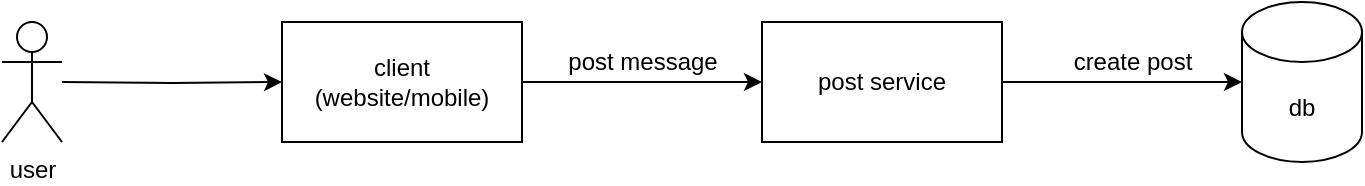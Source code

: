 <mxfile version="14.7.6" type="device" pages="7"><diagram id="WJMAoFw2lRkwWmHk60XR" name="Page-1"><mxGraphModel dx="2125" dy="719" grid="1" gridSize="10" guides="1" tooltips="1" connect="1" arrows="1" fold="1" page="1" pageScale="1" pageWidth="827" pageHeight="1169" math="0" shadow="0"><root><mxCell id="0"/><mxCell id="1" parent="0"/><mxCell id="h3aKzU4U_lU-Ff5ybdJC-3" style="edgeStyle=orthogonalEdgeStyle;rounded=0;orthogonalLoop=1;jettySize=auto;html=1;" parent="1" source="h3aKzU4U_lU-Ff5ybdJC-1" target="h3aKzU4U_lU-Ff5ybdJC-2" edge="1"><mxGeometry relative="1" as="geometry"/></mxCell><mxCell id="h3aKzU4U_lU-Ff5ybdJC-1" value="post service" style="rounded=0;whiteSpace=wrap;html=1;" parent="1" vertex="1"><mxGeometry x="330" y="360" width="120" height="60" as="geometry"/></mxCell><mxCell id="h3aKzU4U_lU-Ff5ybdJC-2" value="db" style="shape=cylinder3;whiteSpace=wrap;html=1;boundedLbl=1;backgroundOutline=1;size=15;" parent="1" vertex="1"><mxGeometry x="570" y="350" width="60" height="80" as="geometry"/></mxCell><mxCell id="h3aKzU4U_lU-Ff5ybdJC-5" style="edgeStyle=orthogonalEdgeStyle;rounded=0;orthogonalLoop=1;jettySize=auto;html=1;" parent="1" source="h3aKzU4U_lU-Ff5ybdJC-4" target="h3aKzU4U_lU-Ff5ybdJC-1" edge="1"><mxGeometry relative="1" as="geometry"/></mxCell><mxCell id="h3aKzU4U_lU-Ff5ybdJC-4" value="client&lt;br&gt;(website/mobile)" style="rounded=0;whiteSpace=wrap;html=1;" parent="1" vertex="1"><mxGeometry x="90" y="360" width="120" height="60" as="geometry"/></mxCell><mxCell id="h3aKzU4U_lU-Ff5ybdJC-6" value="post message" style="text;html=1;align=center;verticalAlign=middle;resizable=0;points=[];autosize=1;strokeColor=none;" parent="1" vertex="1"><mxGeometry x="225" y="370" width="90" height="20" as="geometry"/></mxCell><mxCell id="h3aKzU4U_lU-Ff5ybdJC-7" value="create post" style="text;html=1;align=center;verticalAlign=middle;resizable=0;points=[];autosize=1;strokeColor=none;" parent="1" vertex="1"><mxGeometry x="480" y="370" width="70" height="20" as="geometry"/></mxCell><mxCell id="h3aKzU4U_lU-Ff5ybdJC-9" style="edgeStyle=orthogonalEdgeStyle;rounded=0;orthogonalLoop=1;jettySize=auto;html=1;" parent="1" target="h3aKzU4U_lU-Ff5ybdJC-4" edge="1"><mxGeometry relative="1" as="geometry"><mxPoint x="-20" y="390" as="sourcePoint"/></mxGeometry></mxCell><mxCell id="XU-59NDe-HxwkFklPxpo-1" value="user&lt;br&gt;" style="shape=umlActor;verticalLabelPosition=bottom;verticalAlign=top;html=1;outlineConnect=0;fillColor=none;" vertex="1" parent="1"><mxGeometry x="-50" y="360" width="30" height="60" as="geometry"/></mxCell></root></mxGraphModel></diagram><diagram id="ix706gXub7CvWMJalBm0" name="Page-2"><mxGraphModel dx="2125" dy="719" grid="1" gridSize="10" guides="1" tooltips="1" connect="1" arrows="1" fold="1" page="1" pageScale="1" pageWidth="827" pageHeight="1169" math="0" shadow="0"><root><mxCell id="Pe4X_x9RPaE0DxmcJwbA-0"/><mxCell id="Pe4X_x9RPaE0DxmcJwbA-1" parent="Pe4X_x9RPaE0DxmcJwbA-0"/><mxCell id="Pe4X_x9RPaE0DxmcJwbA-22" style="edgeStyle=orthogonalEdgeStyle;rounded=0;orthogonalLoop=1;jettySize=auto;html=1;entryX=0;entryY=0.5;entryDx=0;entryDy=0;" parent="Pe4X_x9RPaE0DxmcJwbA-1" source="Pe4X_x9RPaE0DxmcJwbA-3" target="Pe4X_x9RPaE0DxmcJwbA-20" edge="1"><mxGeometry relative="1" as="geometry"/></mxCell><mxCell id="Pe4X_x9RPaE0DxmcJwbA-3" value="post service" style="rounded=0;whiteSpace=wrap;html=1;" parent="Pe4X_x9RPaE0DxmcJwbA-1" vertex="1"><mxGeometry x="330" y="360" width="120" height="60" as="geometry"/></mxCell><mxCell id="Pe4X_x9RPaE0DxmcJwbA-5" style="edgeStyle=orthogonalEdgeStyle;rounded=0;orthogonalLoop=1;jettySize=auto;html=1;" parent="Pe4X_x9RPaE0DxmcJwbA-1" source="Pe4X_x9RPaE0DxmcJwbA-6" target="Pe4X_x9RPaE0DxmcJwbA-3" edge="1"><mxGeometry relative="1" as="geometry"/></mxCell><mxCell id="Pe4X_x9RPaE0DxmcJwbA-6" value="client&lt;br&gt;(website/mobile)" style="rounded=0;whiteSpace=wrap;html=1;" parent="Pe4X_x9RPaE0DxmcJwbA-1" vertex="1"><mxGeometry x="90" y="360" width="120" height="60" as="geometry"/></mxCell><mxCell id="Pe4X_x9RPaE0DxmcJwbA-7" value="post message" style="text;html=1;align=center;verticalAlign=middle;resizable=0;points=[];autosize=1;strokeColor=none;" parent="Pe4X_x9RPaE0DxmcJwbA-1" vertex="1"><mxGeometry x="225" y="370" width="90" height="20" as="geometry"/></mxCell><mxCell id="Pe4X_x9RPaE0DxmcJwbA-9" style="edgeStyle=orthogonalEdgeStyle;rounded=0;orthogonalLoop=1;jettySize=auto;html=1;" parent="Pe4X_x9RPaE0DxmcJwbA-1" target="Pe4X_x9RPaE0DxmcJwbA-6" edge="1"><mxGeometry relative="1" as="geometry"><mxPoint x="-20" y="390" as="sourcePoint"/></mxGeometry></mxCell><mxCell id="Pe4X_x9RPaE0DxmcJwbA-21" value="" style="group" parent="Pe4X_x9RPaE0DxmcJwbA-1" vertex="1" connectable="0"><mxGeometry x="550" y="180" width="180" height="420" as="geometry"/></mxCell><mxCell id="Pe4X_x9RPaE0DxmcJwbA-20" value="" style="rounded=0;whiteSpace=wrap;html=1;fillColor=none;" parent="Pe4X_x9RPaE0DxmcJwbA-21" vertex="1"><mxGeometry width="180" height="420" as="geometry"/></mxCell><mxCell id="Pe4X_x9RPaE0DxmcJwbA-12" value="db&lt;br&gt;posts" style="shape=cylinder3;whiteSpace=wrap;html=1;boundedLbl=1;backgroundOutline=1;size=15;" parent="Pe4X_x9RPaE0DxmcJwbA-21" vertex="1"><mxGeometry x="40" y="20" width="100" height="80" as="geometry"/></mxCell><mxCell id="Pe4X_x9RPaE0DxmcJwbA-15" value="stores posts id 1 to 50M" style="text;html=1;align=center;verticalAlign=middle;resizable=0;points=[];autosize=1;strokeColor=none;" parent="Pe4X_x9RPaE0DxmcJwbA-21" vertex="1"><mxGeometry x="20" y="110" width="140" height="20" as="geometry"/></mxCell><mxCell id="Pe4X_x9RPaE0DxmcJwbA-16" value="db&lt;br&gt;posts" style="shape=cylinder3;whiteSpace=wrap;html=1;boundedLbl=1;backgroundOutline=1;size=15;" parent="Pe4X_x9RPaE0DxmcJwbA-21" vertex="1"><mxGeometry x="40" y="150" width="100" height="80" as="geometry"/></mxCell><mxCell id="Pe4X_x9RPaE0DxmcJwbA-17" value="stores posts id 50M to 100M" style="text;html=1;align=center;verticalAlign=middle;resizable=0;points=[];autosize=1;strokeColor=none;" parent="Pe4X_x9RPaE0DxmcJwbA-21" vertex="1"><mxGeometry x="5" y="240" width="170" height="20" as="geometry"/></mxCell><mxCell id="Pe4X_x9RPaE0DxmcJwbA-18" value="db&lt;br&gt;posts" style="shape=cylinder3;whiteSpace=wrap;html=1;boundedLbl=1;backgroundOutline=1;size=15;" parent="Pe4X_x9RPaE0DxmcJwbA-21" vertex="1"><mxGeometry x="40" y="280" width="100" height="80" as="geometry"/></mxCell><mxCell id="Pe4X_x9RPaE0DxmcJwbA-19" value="stores posts id 100M to 150M" style="text;html=1;align=center;verticalAlign=middle;resizable=0;points=[];autosize=1;strokeColor=none;" parent="Pe4X_x9RPaE0DxmcJwbA-21" vertex="1"><mxGeometry x="5" y="370" width="170" height="20" as="geometry"/></mxCell><mxCell id="Pe4X_x9RPaE0DxmcJwbA-23" value="create post" style="text;html=1;align=center;verticalAlign=middle;resizable=0;points=[];autosize=1;strokeColor=none;" parent="Pe4X_x9RPaE0DxmcJwbA-1" vertex="1"><mxGeometry x="460" y="368" width="70" height="20" as="geometry"/></mxCell><mxCell id="-vIiUIlDEaeSDGyuoFqP-0" value="user&lt;br&gt;" style="shape=umlActor;verticalLabelPosition=bottom;verticalAlign=top;html=1;outlineConnect=0;fillColor=none;" vertex="1" parent="Pe4X_x9RPaE0DxmcJwbA-1"><mxGeometry x="-50" y="360" width="30" height="60" as="geometry"/></mxCell></root></mxGraphModel></diagram><diagram id="0ClATLSmMgt50rXdVQBS" name="Page-3"><mxGraphModel dx="2125" dy="719" grid="1" gridSize="10" guides="1" tooltips="1" connect="1" arrows="1" fold="1" page="1" pageScale="1" pageWidth="827" pageHeight="1169" math="0" shadow="0"><root><mxCell id="V2PX3-0xwRqpqYLHHKXq-0"/><mxCell id="V2PX3-0xwRqpqYLHHKXq-1" parent="V2PX3-0xwRqpqYLHHKXq-0"/><mxCell id="V2PX3-0xwRqpqYLHHKXq-2" style="edgeStyle=orthogonalEdgeStyle;rounded=0;orthogonalLoop=1;jettySize=auto;html=1;entryX=0;entryY=0.5;entryDx=0;entryDy=0;" parent="V2PX3-0xwRqpqYLHHKXq-1" source="V2PX3-0xwRqpqYLHHKXq-3" edge="1"><mxGeometry relative="1" as="geometry"><mxPoint x="550" y="390" as="targetPoint"/></mxGeometry></mxCell><mxCell id="V2PX3-0xwRqpqYLHHKXq-3" value="post service" style="rounded=0;whiteSpace=wrap;html=1;" parent="V2PX3-0xwRqpqYLHHKXq-1" vertex="1"><mxGeometry x="330" y="360" width="120" height="60" as="geometry"/></mxCell><mxCell id="V2PX3-0xwRqpqYLHHKXq-4" style="edgeStyle=orthogonalEdgeStyle;rounded=0;orthogonalLoop=1;jettySize=auto;html=1;" parent="V2PX3-0xwRqpqYLHHKXq-1" source="V2PX3-0xwRqpqYLHHKXq-5" target="V2PX3-0xwRqpqYLHHKXq-3" edge="1"><mxGeometry relative="1" as="geometry"/></mxCell><mxCell id="V2PX3-0xwRqpqYLHHKXq-5" value="client&lt;br&gt;(website/mobile)" style="rounded=0;whiteSpace=wrap;html=1;" parent="V2PX3-0xwRqpqYLHHKXq-1" vertex="1"><mxGeometry x="90" y="360" width="120" height="60" as="geometry"/></mxCell><mxCell id="V2PX3-0xwRqpqYLHHKXq-6" value="post message" style="text;html=1;align=center;verticalAlign=middle;resizable=0;points=[];autosize=1;strokeColor=none;" parent="V2PX3-0xwRqpqYLHHKXq-1" vertex="1"><mxGeometry x="225" y="370" width="90" height="20" as="geometry"/></mxCell><mxCell id="V2PX3-0xwRqpqYLHHKXq-7" style="edgeStyle=orthogonalEdgeStyle;rounded=0;orthogonalLoop=1;jettySize=auto;html=1;" parent="V2PX3-0xwRqpqYLHHKXq-1" target="V2PX3-0xwRqpqYLHHKXq-5" edge="1"><mxGeometry relative="1" as="geometry"><mxPoint x="-20" y="390" as="sourcePoint"/></mxGeometry></mxCell><mxCell id="V2PX3-0xwRqpqYLHHKXq-18" value="create post" style="text;html=1;align=center;verticalAlign=middle;resizable=0;points=[];autosize=1;strokeColor=none;" parent="V2PX3-0xwRqpqYLHHKXq-1" vertex="1"><mxGeometry x="460" y="368" width="70" height="20" as="geometry"/></mxCell><mxCell id="V2PX3-0xwRqpqYLHHKXq-27" value="" style="group;dashed=1;" parent="V2PX3-0xwRqpqYLHHKXq-1" vertex="1" connectable="0"><mxGeometry x="550" y="190" width="370" height="390" as="geometry"/></mxCell><mxCell id="V2PX3-0xwRqpqYLHHKXq-19" value="" style="ellipse;whiteSpace=wrap;html=1;aspect=fixed;fillColor=none;dashed=1;" parent="V2PX3-0xwRqpqYLHHKXq-27" vertex="1"><mxGeometry x="30" y="45" width="310" height="310" as="geometry"/></mxCell><mxCell id="V2PX3-0xwRqpqYLHHKXq-20" value="db1" style="shape=cylinder3;whiteSpace=wrap;html=1;boundedLbl=1;backgroundOutline=1;size=15;fillColor=none;" parent="V2PX3-0xwRqpqYLHHKXq-27" vertex="1"><mxGeometry x="155" width="60" height="80" as="geometry"/></mxCell><mxCell id="V2PX3-0xwRqpqYLHHKXq-21" value="db2" style="shape=cylinder3;whiteSpace=wrap;html=1;boundedLbl=1;backgroundOutline=1;size=15;fillColor=none;" parent="V2PX3-0xwRqpqYLHHKXq-27" vertex="1"><mxGeometry x="310" y="160" width="60" height="80" as="geometry"/></mxCell><mxCell id="V2PX3-0xwRqpqYLHHKXq-22" value="db3" style="shape=cylinder3;whiteSpace=wrap;html=1;boundedLbl=1;backgroundOutline=1;size=15;fillColor=none;" parent="V2PX3-0xwRqpqYLHHKXq-27" vertex="1"><mxGeometry x="155" y="310" width="60" height="80" as="geometry"/></mxCell><mxCell id="V2PX3-0xwRqpqYLHHKXq-23" value="db4" style="shape=cylinder3;whiteSpace=wrap;html=1;boundedLbl=1;backgroundOutline=1;size=15;fillColor=none;" parent="V2PX3-0xwRqpqYLHHKXq-27" vertex="1"><mxGeometry y="160" width="60" height="80" as="geometry"/></mxCell><mxCell id="V2PX3-0xwRqpqYLHHKXq-30" value="1-1000" style="text;html=1;align=center;verticalAlign=middle;resizable=0;points=[];autosize=1;strokeColor=none;" parent="V2PX3-0xwRqpqYLHHKXq-27" vertex="1"><mxGeometry x="160" y="80" width="50" height="20" as="geometry"/></mxCell><mxCell id="2eg2NvQtz7w1pvH_CoIX-0" value="1001-2000" style="text;html=1;align=center;verticalAlign=middle;resizable=0;points=[];autosize=1;strokeColor=none;" parent="V2PX3-0xwRqpqYLHHKXq-27" vertex="1"><mxGeometry x="240" y="190" width="70" height="20" as="geometry"/></mxCell><mxCell id="2eg2NvQtz7w1pvH_CoIX-1" value="2001-3000" style="text;html=1;align=center;verticalAlign=middle;resizable=0;points=[];autosize=1;strokeColor=none;" parent="V2PX3-0xwRqpqYLHHKXq-27" vertex="1"><mxGeometry x="150" y="290" width="70" height="20" as="geometry"/></mxCell><mxCell id="aCGIfmL_tXBO1-4U7b7A-0" value="3001-4000" style="text;html=1;align=center;verticalAlign=middle;resizable=0;points=[];autosize=1;strokeColor=none;" parent="V2PX3-0xwRqpqYLHHKXq-27" vertex="1"><mxGeometry x="60" y="190" width="70" height="20" as="geometry"/></mxCell><mxCell id="zwFyfPIhXt853yDkv9Wv-0" value="user&lt;br&gt;" style="shape=umlActor;verticalLabelPosition=bottom;verticalAlign=top;html=1;outlineConnect=0;fillColor=none;" vertex="1" parent="V2PX3-0xwRqpqYLHHKXq-1"><mxGeometry x="-50" y="360" width="30" height="60" as="geometry"/></mxCell></root></mxGraphModel></diagram><diagram id="RLbXFFK55RGawreR7jm6" name="Page-7"><mxGraphModel dx="1298" dy="776" grid="1" gridSize="10" guides="1" tooltips="1" connect="1" arrows="1" fold="1" page="1" pageScale="1" pageWidth="827" pageHeight="1169" math="0" shadow="0"><root><mxCell id="RZUhdjGv46jfhtKFtzpb-0"/><mxCell id="RZUhdjGv46jfhtKFtzpb-1" parent="RZUhdjGv46jfhtKFtzpb-0"/><mxCell id="RZUhdjGv46jfhtKFtzpb-2" value="" style="group" vertex="1" connectable="0" parent="RZUhdjGv46jfhtKFtzpb-1"><mxGeometry x="550" y="190" width="440" height="390" as="geometry"/></mxCell><mxCell id="RZUhdjGv46jfhtKFtzpb-3" value="" style="ellipse;whiteSpace=wrap;html=1;aspect=fixed;fillColor=none;dashed=1;" vertex="1" parent="RZUhdjGv46jfhtKFtzpb-2"><mxGeometry x="30" y="45" width="310" height="310" as="geometry"/></mxCell><mxCell id="RZUhdjGv46jfhtKFtzpb-4" value="db1" style="shape=cylinder3;whiteSpace=wrap;html=1;boundedLbl=1;backgroundOutline=1;size=15;fillColor=none;" vertex="1" parent="RZUhdjGv46jfhtKFtzpb-2"><mxGeometry x="155" width="60" height="80" as="geometry"/></mxCell><mxCell id="RZUhdjGv46jfhtKFtzpb-5" value="db2" style="shape=cylinder3;whiteSpace=wrap;html=1;boundedLbl=1;backgroundOutline=1;size=15;fillColor=none;" vertex="1" parent="RZUhdjGv46jfhtKFtzpb-2"><mxGeometry x="310" y="160" width="60" height="80" as="geometry"/></mxCell><mxCell id="RZUhdjGv46jfhtKFtzpb-6" value="db3" style="shape=cylinder3;whiteSpace=wrap;html=1;boundedLbl=1;backgroundOutline=1;size=15;fillColor=none;" vertex="1" parent="RZUhdjGv46jfhtKFtzpb-2"><mxGeometry x="155" y="310" width="60" height="80" as="geometry"/></mxCell><mxCell id="RZUhdjGv46jfhtKFtzpb-7" value="db4" style="shape=cylinder3;whiteSpace=wrap;html=1;boundedLbl=1;backgroundOutline=1;size=15;fillColor=none;" vertex="1" parent="RZUhdjGv46jfhtKFtzpb-2"><mxGeometry y="160" width="60" height="80" as="geometry"/></mxCell><mxCell id="BpZ8FW2mZO7byIUaENQa-0" value="1-1000" style="text;html=1;align=center;verticalAlign=middle;resizable=0;points=[];autosize=1;strokeColor=none;" vertex="1" parent="RZUhdjGv46jfhtKFtzpb-2"><mxGeometry x="230" y="130" width="50" height="20" as="geometry"/></mxCell><mxCell id="BpZ8FW2mZO7byIUaENQa-1" value="1001-2000" style="text;html=1;align=center;verticalAlign=middle;resizable=0;points=[];autosize=1;strokeColor=none;" vertex="1" parent="RZUhdjGv46jfhtKFtzpb-2"><mxGeometry x="220" y="250" width="70" height="20" as="geometry"/></mxCell><mxCell id="BpZ8FW2mZO7byIUaENQa-3" value="3001-4000" style="text;html=1;align=center;verticalAlign=middle;resizable=0;points=[];autosize=1;strokeColor=none;" vertex="1" parent="RZUhdjGv46jfhtKFtzpb-2"><mxGeometry x="95" y="130" width="70" height="20" as="geometry"/></mxCell><mxCell id="wHallrhYagYXKLo7er6x-15" value="requests in this segment &lt;br&gt;are served by db4" style="text;html=1;align=center;verticalAlign=middle;resizable=0;points=[];autosize=1;strokeColor=none;" vertex="1" parent="RZUhdjGv46jfhtKFtzpb-2"><mxGeometry x="-100" y="50" width="150" height="30" as="geometry"/></mxCell><mxCell id="vCgYrXbO-D-K0EFOYcRN-0" value="" style="endArrow=none;html=1;dashed=1;" edge="1" parent="RZUhdjGv46jfhtKFtzpb-1"><mxGeometry width="50" height="50" relative="1" as="geometry"><mxPoint x="740" y="640" as="sourcePoint"/><mxPoint x="740" y="120" as="targetPoint"/></mxGeometry></mxCell><mxCell id="vCgYrXbO-D-K0EFOYcRN-1" value="" style="endArrow=none;html=1;dashed=1;" edge="1" parent="RZUhdjGv46jfhtKFtzpb-1"><mxGeometry width="50" height="50" relative="1" as="geometry"><mxPoint x="480" y="400" as="sourcePoint"/><mxPoint x="990" y="400" as="targetPoint"/></mxGeometry></mxCell><mxCell id="BpZ8FW2mZO7byIUaENQa-2" value="2001-3000" style="text;html=1;align=center;verticalAlign=middle;resizable=0;points=[];autosize=1;strokeColor=none;" vertex="1" parent="RZUhdjGv46jfhtKFtzpb-1"><mxGeometry x="640" y="440" width="70" height="20" as="geometry"/></mxCell><mxCell id="wHallrhYagYXKLo7er6x-2" value="" style="curved=1;endArrow=classic;html=1;exitX=0.5;exitY=0.5;exitDx=0;exitDy=0;exitPerimeter=0;" edge="1" parent="RZUhdjGv46jfhtKFtzpb-1" source="wHallrhYagYXKLo7er6x-4"><mxGeometry width="50" height="50" relative="1" as="geometry"><mxPoint x="940" y="230" as="sourcePoint"/><mxPoint x="740" y="190" as="targetPoint"/><Array as="points"><mxPoint x="870" y="210"/><mxPoint x="780" y="150"/></Array></mxGeometry></mxCell><mxCell id="wHallrhYagYXKLo7er6x-4" value="" style="shape=crossbar;whiteSpace=wrap;html=1;rounded=1;fillColor=none;rotation=45;" vertex="1" parent="RZUhdjGv46jfhtKFtzpb-1"><mxGeometry x="770" y="260" width="160" height="20" as="geometry"/></mxCell><mxCell id="wHallrhYagYXKLo7er6x-5" value="" style="shape=crossbar;whiteSpace=wrap;html=1;rounded=1;fillColor=none;rotation=-225;" vertex="1" parent="RZUhdjGv46jfhtKFtzpb-1"><mxGeometry x="770" y="500" width="160" height="20" as="geometry"/></mxCell><mxCell id="wHallrhYagYXKLo7er6x-6" value="" style="curved=1;endArrow=classic;html=1;entryX=1;entryY=0.5;entryDx=0;entryDy=0;entryPerimeter=0;exitX=0.5;exitY=0.5;exitDx=0;exitDy=0;exitPerimeter=0;" edge="1" parent="RZUhdjGv46jfhtKFtzpb-1" source="wHallrhYagYXKLo7er6x-5" target="RZUhdjGv46jfhtKFtzpb-5"><mxGeometry width="50" height="50" relative="1" as="geometry"><mxPoint x="840" y="635" as="sourcePoint"/><mxPoint x="890" y="585" as="targetPoint"/><Array as="points"><mxPoint x="910" y="530"/><mxPoint x="970" y="450"/></Array></mxGeometry></mxCell><mxCell id="wHallrhYagYXKLo7er6x-7" value="" style="shape=crossbar;whiteSpace=wrap;html=1;rounded=1;fillColor=none;rotation=-140;" vertex="1" parent="RZUhdjGv46jfhtKFtzpb-1"><mxGeometry x="540" y="500" width="160" height="20" as="geometry"/></mxCell><mxCell id="wHallrhYagYXKLo7er6x-9" value="" style="curved=1;endArrow=classic;html=1;exitX=0.5;exitY=0.5;exitDx=0;exitDy=0;exitPerimeter=0;entryX=0.5;entryY=1;entryDx=0;entryDy=0;entryPerimeter=0;" edge="1" parent="RZUhdjGv46jfhtKFtzpb-1" source="wHallrhYagYXKLo7er6x-7" target="RZUhdjGv46jfhtKFtzpb-6"><mxGeometry width="50" height="50" relative="1" as="geometry"><mxPoint x="414" y="650" as="sourcePoint"/><mxPoint x="550" y="740" as="targetPoint"/><Array as="points"><mxPoint x="600" y="540"/><mxPoint x="610" y="600"/><mxPoint x="670" y="610"/></Array></mxGeometry></mxCell><mxCell id="wHallrhYagYXKLo7er6x-10" value="" style="shape=crossbar;whiteSpace=wrap;html=1;rounded=1;fillColor=none;rotation=-225;" vertex="1" parent="RZUhdjGv46jfhtKFtzpb-1"><mxGeometry x="540" y="260" width="160" height="20" as="geometry"/></mxCell><mxCell id="wHallrhYagYXKLo7er6x-11" value="" style="curved=1;endArrow=classic;html=1;exitX=0.5;exitY=0.5;exitDx=0;exitDy=0;exitPerimeter=0;entryX=0;entryY=0.5;entryDx=0;entryDy=0;entryPerimeter=0;" edge="1" parent="RZUhdjGv46jfhtKFtzpb-1" source="wHallrhYagYXKLo7er6x-10" target="RZUhdjGv46jfhtKFtzpb-7"><mxGeometry width="50" height="50" relative="1" as="geometry"><mxPoint x="530" y="210" as="sourcePoint"/><mxPoint x="490" y="180" as="targetPoint"/><Array as="points"><mxPoint x="540" y="270"/><mxPoint x="510" y="310"/></Array></mxGeometry></mxCell><mxCell id="wHallrhYagYXKLo7er6x-12" value="requests in this segment &lt;br&gt;are served by db1" style="text;html=1;align=center;verticalAlign=middle;resizable=0;points=[];autosize=1;strokeColor=none;" vertex="1" parent="RZUhdjGv46jfhtKFtzpb-1"><mxGeometry x="827" y="160" width="150" height="30" as="geometry"/></mxCell><mxCell id="wHallrhYagYXKLo7er6x-13" value="requests in this segment &lt;br&gt;are served by db2" style="text;html=1;align=center;verticalAlign=middle;resizable=0;points=[];autosize=1;strokeColor=none;" vertex="1" parent="RZUhdjGv46jfhtKFtzpb-1"><mxGeometry x="950" y="470" width="150" height="30" as="geometry"/></mxCell><mxCell id="wHallrhYagYXKLo7er6x-14" value="requests in this segment &lt;br&gt;are served by db3" style="text;html=1;align=center;verticalAlign=middle;resizable=0;points=[];autosize=1;strokeColor=none;" vertex="1" parent="RZUhdjGv46jfhtKFtzpb-1"><mxGeometry x="470" y="590" width="150" height="30" as="geometry"/></mxCell></root></mxGraphModel></diagram><diagram id="ceFGm7HyT_kkLn-fcEky" name="Page-4"><mxGraphModel dx="1298" dy="776" grid="1" gridSize="10" guides="1" tooltips="1" connect="1" arrows="1" fold="1" page="1" pageScale="1" pageWidth="827" pageHeight="1169" math="0" shadow="0"><root><mxCell id="kV_XmTGXnM-ChCt5zdWO-0"/><mxCell id="kV_XmTGXnM-ChCt5zdWO-1" parent="kV_XmTGXnM-ChCt5zdWO-0"/><mxCell id="kV_XmTGXnM-ChCt5zdWO-2" value="" style="group" parent="kV_XmTGXnM-ChCt5zdWO-1" vertex="1" connectable="0"><mxGeometry x="540" y="200" width="370" height="390" as="geometry"/></mxCell><mxCell id="ZpGwRxpM6ETCB7miX_th-0" value="" style="ellipse;whiteSpace=wrap;html=1;fillColor=#f5f5f5;rotation=-60;dashed=1;strokeColor=#666666;fontColor=#333333;" parent="kV_XmTGXnM-ChCt5zdWO-2" vertex="1"><mxGeometry x="-96.33" y="68.74" width="284.16" height="149.89" as="geometry"/></mxCell><mxCell id="kV_XmTGXnM-ChCt5zdWO-3" value="" style="ellipse;whiteSpace=wrap;html=1;aspect=fixed;fillColor=none;dashed=1;" parent="kV_XmTGXnM-ChCt5zdWO-2" vertex="1"><mxGeometry x="30" y="45" width="310" height="310" as="geometry"/></mxCell><mxCell id="kV_XmTGXnM-ChCt5zdWO-4" value="db1" style="shape=cylinder3;whiteSpace=wrap;html=1;boundedLbl=1;backgroundOutline=1;size=15;fillColor=none;" parent="kV_XmTGXnM-ChCt5zdWO-2" vertex="1"><mxGeometry x="155" width="60" height="80" as="geometry"/></mxCell><mxCell id="kV_XmTGXnM-ChCt5zdWO-5" value="db2" style="shape=cylinder3;whiteSpace=wrap;html=1;boundedLbl=1;backgroundOutline=1;size=15;fillColor=none;" parent="kV_XmTGXnM-ChCt5zdWO-2" vertex="1"><mxGeometry x="310" y="160" width="60" height="80" as="geometry"/></mxCell><mxCell id="kV_XmTGXnM-ChCt5zdWO-6" value="db3" style="shape=cylinder3;whiteSpace=wrap;html=1;boundedLbl=1;backgroundOutline=1;size=15;fillColor=none;" parent="kV_XmTGXnM-ChCt5zdWO-2" vertex="1"><mxGeometry x="155" y="310" width="60" height="80" as="geometry"/></mxCell><mxCell id="kV_XmTGXnM-ChCt5zdWO-7" value="db4" style="shape=cylinder3;whiteSpace=wrap;html=1;boundedLbl=1;backgroundOutline=1;size=15;fillColor=none;" parent="kV_XmTGXnM-ChCt5zdWO-2" vertex="1"><mxGeometry y="160" width="60" height="80" as="geometry"/></mxCell><mxCell id="kV_XmTGXnM-ChCt5zdWO-8" value="1-1000" style="text;html=1;align=center;verticalAlign=middle;resizable=0;points=[];autosize=1;strokeColor=none;" parent="kV_XmTGXnM-ChCt5zdWO-2" vertex="1"><mxGeometry x="160" y="80" width="50" height="20" as="geometry"/></mxCell><mxCell id="kV_XmTGXnM-ChCt5zdWO-9" value="1001-2000" style="text;html=1;align=center;verticalAlign=middle;resizable=0;points=[];autosize=1;strokeColor=none;" parent="kV_XmTGXnM-ChCt5zdWO-2" vertex="1"><mxGeometry x="240" y="190" width="70" height="20" as="geometry"/></mxCell><mxCell id="kV_XmTGXnM-ChCt5zdWO-10" value="2001-3000" style="text;html=1;align=center;verticalAlign=middle;resizable=0;points=[];autosize=1;strokeColor=none;" parent="kV_XmTGXnM-ChCt5zdWO-2" vertex="1"><mxGeometry x="150" y="290" width="70" height="20" as="geometry"/></mxCell><mxCell id="kV_XmTGXnM-ChCt5zdWO-11" value="3001-3500" style="text;html=1;align=center;verticalAlign=middle;resizable=0;points=[];autosize=1;strokeColor=none;" parent="kV_XmTGXnM-ChCt5zdWO-2" vertex="1"><mxGeometry x="60" y="190" width="70" height="20" as="geometry"/></mxCell><mxCell id="kV_XmTGXnM-ChCt5zdWO-12" value="db5" style="shape=cylinder3;whiteSpace=wrap;html=1;boundedLbl=1;backgroundOutline=1;size=15;fillColor=#f8cecc;strokeColor=#b85450;" parent="kV_XmTGXnM-ChCt5zdWO-2" vertex="1"><mxGeometry x="40" y="45" width="60" height="80" as="geometry"/></mxCell><mxCell id="kV_XmTGXnM-ChCt5zdWO-13" value="3501-4000" style="text;html=1;align=center;verticalAlign=middle;resizable=0;points=[];autosize=1;strokeColor=none;" parent="kV_XmTGXnM-ChCt5zdWO-2" vertex="1"><mxGeometry x="80" y="125" width="70" height="20" as="geometry"/></mxCell><mxCell id="ZpGwRxpM6ETCB7miX_th-1" value="migrated partition range" style="text;html=1;align=center;verticalAlign=middle;resizable=0;points=[];autosize=1;strokeColor=none;rotation=-45;" parent="kV_XmTGXnM-ChCt5zdWO-2" vertex="1"><mxGeometry x="-50" y="20" width="140" height="20" as="geometry"/></mxCell><mxCell id="VwbmPjTbpTggysE7ueRi-0" value="" style="endArrow=none;html=1;dashed=1;" edge="1" parent="kV_XmTGXnM-ChCt5zdWO-1"><mxGeometry width="50" height="50" relative="1" as="geometry"><mxPoint x="730" y="640" as="sourcePoint"/><mxPoint x="730" y="120" as="targetPoint"/></mxGeometry></mxCell><mxCell id="VwbmPjTbpTggysE7ueRi-1" value="" style="endArrow=none;html=1;dashed=1;" edge="1" parent="kV_XmTGXnM-ChCt5zdWO-1"><mxGeometry width="50" height="50" relative="1" as="geometry"><mxPoint x="470" y="400" as="sourcePoint"/><mxPoint x="980" y="400" as="targetPoint"/></mxGeometry></mxCell></root></mxGraphModel></diagram><diagram id="Hh4awoOUKzArrHKAZYtm" name="Page-5"><mxGraphModel dx="1298" dy="719" grid="1" gridSize="10" guides="1" tooltips="1" connect="1" arrows="1" fold="1" page="1" pageScale="1" pageWidth="827" pageHeight="1169" math="0" shadow="0"><root><mxCell id="R4HToqTfzwmXhK2VsRda-0"/><mxCell id="R4HToqTfzwmXhK2VsRda-1" parent="R4HToqTfzwmXhK2VsRda-0"/><mxCell id="u8IPIN6Gg8oOpUKilxSV-12" style="edgeStyle=orthogonalEdgeStyle;rounded=0;orthogonalLoop=1;jettySize=auto;html=1;" parent="R4HToqTfzwmXhK2VsRda-1" source="R4HToqTfzwmXhK2VsRda-3" target="u8IPIN6Gg8oOpUKilxSV-5" edge="1"><mxGeometry relative="1" as="geometry"/></mxCell><mxCell id="R4HToqTfzwmXhK2VsRda-3" value="post service" style="rounded=0;whiteSpace=wrap;html=1;fillColor=none;" parent="R4HToqTfzwmXhK2VsRda-1" vertex="1"><mxGeometry x="260" y="370" width="120" height="60" as="geometry"/></mxCell><mxCell id="u8IPIN6Gg8oOpUKilxSV-0" value="" style="group" parent="R4HToqTfzwmXhK2VsRda-1" vertex="1" connectable="0"><mxGeometry x="540" y="200" width="370" height="390" as="geometry"/></mxCell><mxCell id="u8IPIN6Gg8oOpUKilxSV-1" value="" style="ellipse;whiteSpace=wrap;html=1;aspect=fixed;fillColor=none;dashed=1;" parent="u8IPIN6Gg8oOpUKilxSV-0" vertex="1"><mxGeometry x="30" y="45" width="310" height="310" as="geometry"/></mxCell><mxCell id="u8IPIN6Gg8oOpUKilxSV-2" value="db1" style="shape=cylinder3;whiteSpace=wrap;html=1;boundedLbl=1;backgroundOutline=1;size=15;fillColor=none;" parent="u8IPIN6Gg8oOpUKilxSV-0" vertex="1"><mxGeometry x="155" width="60" height="80" as="geometry"/></mxCell><mxCell id="u8IPIN6Gg8oOpUKilxSV-3" value="db2&lt;br&gt;post : 103" style="shape=cylinder3;whiteSpace=wrap;html=1;boundedLbl=1;backgroundOutline=1;size=15;fillColor=#d5e8d4;strokeColor=#82b366;" parent="u8IPIN6Gg8oOpUKilxSV-0" vertex="1"><mxGeometry x="310" y="160" width="60" height="80" as="geometry"/></mxCell><mxCell id="u8IPIN6Gg8oOpUKilxSV-4" value="db3" style="shape=cylinder3;whiteSpace=wrap;html=1;boundedLbl=1;backgroundOutline=1;size=15;fillColor=none;" parent="u8IPIN6Gg8oOpUKilxSV-0" vertex="1"><mxGeometry x="155" y="310" width="60" height="80" as="geometry"/></mxCell><mxCell id="u8IPIN6Gg8oOpUKilxSV-5" value="db4" style="shape=cylinder3;whiteSpace=wrap;html=1;boundedLbl=1;backgroundOutline=1;size=15;fillColor=none;" parent="u8IPIN6Gg8oOpUKilxSV-0" vertex="1"><mxGeometry y="160" width="60" height="80" as="geometry"/></mxCell><mxCell id="u8IPIN6Gg8oOpUKilxSV-6" value="1-1000" style="text;html=1;align=center;verticalAlign=middle;resizable=0;points=[];autosize=1;strokeColor=none;" parent="u8IPIN6Gg8oOpUKilxSV-0" vertex="1"><mxGeometry x="160" y="80" width="50" height="20" as="geometry"/></mxCell><mxCell id="u8IPIN6Gg8oOpUKilxSV-7" value="1001-2000" style="text;html=1;align=center;verticalAlign=middle;resizable=0;points=[];autosize=1;strokeColor=none;" parent="u8IPIN6Gg8oOpUKilxSV-0" vertex="1"><mxGeometry x="240" y="190" width="70" height="20" as="geometry"/></mxCell><mxCell id="u8IPIN6Gg8oOpUKilxSV-8" value="2001-3000" style="text;html=1;align=center;verticalAlign=middle;resizable=0;points=[];autosize=1;strokeColor=none;" parent="u8IPIN6Gg8oOpUKilxSV-0" vertex="1"><mxGeometry x="150" y="290" width="70" height="20" as="geometry"/></mxCell><mxCell id="u8IPIN6Gg8oOpUKilxSV-9" value="3001-3500" style="text;html=1;align=center;verticalAlign=middle;resizable=0;points=[];autosize=1;strokeColor=none;" parent="u8IPIN6Gg8oOpUKilxSV-0" vertex="1"><mxGeometry x="60" y="190" width="70" height="20" as="geometry"/></mxCell><mxCell id="u8IPIN6Gg8oOpUKilxSV-10" value="db5" style="shape=cylinder3;whiteSpace=wrap;html=1;boundedLbl=1;backgroundOutline=1;size=15;fillColor=none;" parent="u8IPIN6Gg8oOpUKilxSV-0" vertex="1"><mxGeometry x="40" y="45" width="60" height="80" as="geometry"/></mxCell><mxCell id="u8IPIN6Gg8oOpUKilxSV-11" value="3501-4000" style="text;html=1;align=center;verticalAlign=middle;resizable=0;points=[];autosize=1;strokeColor=none;" parent="u8IPIN6Gg8oOpUKilxSV-0" vertex="1"><mxGeometry x="80" y="125" width="70" height="20" as="geometry"/></mxCell><mxCell id="u8IPIN6Gg8oOpUKilxSV-14" value="" style="curved=1;endArrow=classic;html=1;entryX=0.145;entryY=0;entryDx=0;entryDy=4.35;entryPerimeter=0;exitX=0;exitY=0;exitDx=0;exitDy=15;exitPerimeter=0;" parent="u8IPIN6Gg8oOpUKilxSV-0" source="u8IPIN6Gg8oOpUKilxSV-5" target="u8IPIN6Gg8oOpUKilxSV-10" edge="1"><mxGeometry width="50" height="50" relative="1" as="geometry"><mxPoint x="-150" y="220" as="sourcePoint"/><mxPoint x="-100" y="170" as="targetPoint"/><Array as="points"><mxPoint x="-90" y="170"/><mxPoint x="-70" y="30"/></Array></mxGeometry></mxCell><mxCell id="u8IPIN6Gg8oOpUKilxSV-15" value="" style="curved=1;endArrow=classic;html=1;entryX=0.5;entryY=0;entryDx=0;entryDy=0;entryPerimeter=0;exitX=0.5;exitY=0;exitDx=0;exitDy=0;exitPerimeter=0;" parent="u8IPIN6Gg8oOpUKilxSV-0" source="u8IPIN6Gg8oOpUKilxSV-10" target="u8IPIN6Gg8oOpUKilxSV-2" edge="1"><mxGeometry width="50" height="50" relative="1" as="geometry"><mxPoint x="140" y="-15" as="sourcePoint"/><mxPoint x="188.7" y="-140.65" as="targetPoint"/><Array as="points"><mxPoint x="50" y="-20"/><mxPoint x="130" y="-60"/></Array></mxGeometry></mxCell><mxCell id="u8IPIN6Gg8oOpUKilxSV-17" value="" style="curved=1;endArrow=classic;html=1;exitX=0.855;exitY=0;exitDx=0;exitDy=4.35;exitPerimeter=0;entryX=0.5;entryY=0;entryDx=0;entryDy=0;entryPerimeter=0;" parent="u8IPIN6Gg8oOpUKilxSV-0" source="u8IPIN6Gg8oOpUKilxSV-2" target="u8IPIN6Gg8oOpUKilxSV-3" edge="1"><mxGeometry width="50" height="50" relative="1" as="geometry"><mxPoint x="400" as="sourcePoint"/><mxPoint x="450" y="-50" as="targetPoint"/><Array as="points"><mxPoint x="300" y="10"/><mxPoint x="350" y="70"/><mxPoint x="350" y="130"/></Array></mxGeometry></mxCell><mxCell id="u8IPIN6Gg8oOpUKilxSV-13" value="get post with id 103" style="text;html=1;align=center;verticalAlign=middle;resizable=0;points=[];autosize=1;strokeColor=none;" parent="R4HToqTfzwmXhK2VsRda-1" vertex="1"><mxGeometry x="400" y="380" width="120" height="20" as="geometry"/></mxCell></root></mxGraphModel></diagram><diagram id="2sgYaqt18B0_LZWeM5z0" name="Page-6"><mxGraphModel dx="1298" dy="719" grid="1" gridSize="10" guides="1" tooltips="1" connect="1" arrows="1" fold="1" page="1" pageScale="1" pageWidth="827" pageHeight="1169" math="0" shadow="0"><root><mxCell id="WMHtlD9DZtZisbKc_MCF-0"/><mxCell id="WMHtlD9DZtZisbKc_MCF-1" parent="WMHtlD9DZtZisbKc_MCF-0"/><mxCell id="WMHtlD9DZtZisbKc_MCF-2" value="" style="group" parent="WMHtlD9DZtZisbKc_MCF-1" vertex="1" connectable="0"><mxGeometry x="540" y="200" width="410" height="390" as="geometry"/></mxCell><mxCell id="5xgS0dIkL5tQXALxn60C-0" value="" style="ellipse;whiteSpace=wrap;html=1;fillColor=#f5f5f5;rotation=-45;dashed=1;strokeColor=#666666;fontColor=#333333;" parent="WMHtlD9DZtZisbKc_MCF-2" vertex="1"><mxGeometry x="-2.83" y="23.03" width="157.83" height="123.93" as="geometry"/></mxCell><mxCell id="5xgS0dIkL5tQXALxn60C-1" value="migrated partition &lt;br&gt;range" style="text;html=1;align=center;verticalAlign=middle;resizable=0;points=[];autosize=1;strokeColor=none;rotation=-35;" parent="WMHtlD9DZtZisbKc_MCF-2" vertex="1"><mxGeometry x="-15.0" y="-0.49" width="110" height="30" as="geometry"/></mxCell><mxCell id="WMHtlD9DZtZisbKc_MCF-3" value="" style="ellipse;whiteSpace=wrap;html=1;aspect=fixed;fillColor=none;dashed=1;" parent="WMHtlD9DZtZisbKc_MCF-2" vertex="1"><mxGeometry x="30" y="45" width="310" height="310" as="geometry"/></mxCell><mxCell id="WMHtlD9DZtZisbKc_MCF-14" value="db1" style="ellipse;whiteSpace=wrap;html=1;aspect=fixed;fillColor=#fff2cc;strokeColor=#d6b656;" parent="WMHtlD9DZtZisbKc_MCF-2" vertex="1"><mxGeometry x="237" y="45" width="50" height="50" as="geometry"/></mxCell><mxCell id="WMHtlD9DZtZisbKc_MCF-15" value="db2" style="ellipse;whiteSpace=wrap;html=1;aspect=fixed;fillColor=#fff2cc;strokeColor=#d6b656;" parent="WMHtlD9DZtZisbKc_MCF-2" vertex="1"><mxGeometry x="290" y="95" width="50" height="50" as="geometry"/></mxCell><mxCell id="WMHtlD9DZtZisbKc_MCF-16" value="db2" style="ellipse;whiteSpace=wrap;html=1;aspect=fixed;fillColor=#fff2cc;strokeColor=#d6b656;" parent="WMHtlD9DZtZisbKc_MCF-2" vertex="1"><mxGeometry x="295" y="250" width="50" height="50" as="geometry"/></mxCell><mxCell id="WMHtlD9DZtZisbKc_MCF-17" value="db5" style="ellipse;whiteSpace=wrap;html=1;aspect=fixed;fillColor=#fff2cc;strokeColor=#d6b656;" parent="WMHtlD9DZtZisbKc_MCF-2" vertex="1"><mxGeometry x="237" y="305" width="50" height="50" as="geometry"/></mxCell><mxCell id="WMHtlD9DZtZisbKc_MCF-18" value="db3" style="ellipse;whiteSpace=wrap;html=1;aspect=fixed;fillColor=#fff2cc;strokeColor=#d6b656;" parent="WMHtlD9DZtZisbKc_MCF-2" vertex="1"><mxGeometry x="91" y="305" width="50" height="50" as="geometry"/></mxCell><mxCell id="WMHtlD9DZtZisbKc_MCF-19" value="db4" style="ellipse;whiteSpace=wrap;html=1;aspect=fixed;fillColor=#fff2cc;strokeColor=#d6b656;" parent="WMHtlD9DZtZisbKc_MCF-2" vertex="1"><mxGeometry x="30" y="255" width="50" height="50" as="geometry"/></mxCell><mxCell id="WMHtlD9DZtZisbKc_MCF-20" value="db4" style="ellipse;whiteSpace=wrap;html=1;aspect=fixed;fillColor=#fff2cc;strokeColor=#d6b656;" parent="WMHtlD9DZtZisbKc_MCF-2" vertex="1"><mxGeometry x="90" y="40" width="50" height="50" as="geometry"/></mxCell><mxCell id="WMHtlD9DZtZisbKc_MCF-72" value="db1" style="ellipse;whiteSpace=wrap;html=1;aspect=fixed;fillColor=#fff2cc;strokeColor=#d6b656;" parent="WMHtlD9DZtZisbKc_MCF-2" vertex="1"><mxGeometry x="310" y="175" width="50" height="50" as="geometry"/></mxCell><mxCell id="WMHtlD9DZtZisbKc_MCF-73" value="db1" style="ellipse;whiteSpace=wrap;html=1;aspect=fixed;fillColor=#fff2cc;strokeColor=#d6b656;" parent="WMHtlD9DZtZisbKc_MCF-2" vertex="1"><mxGeometry y="170" width="50" height="50" as="geometry"/></mxCell><mxCell id="WMHtlD9DZtZisbKc_MCF-74" value="db3" style="ellipse;whiteSpace=wrap;html=1;aspect=fixed;fillColor=#fff2cc;strokeColor=#d6b656;" parent="WMHtlD9DZtZisbKc_MCF-2" vertex="1"><mxGeometry x="20" y="95" width="50" height="50" as="geometry"/></mxCell><mxCell id="WMHtlD9DZtZisbKc_MCF-75" value="db2" style="ellipse;whiteSpace=wrap;html=1;aspect=fixed;fillColor=#fff2cc;strokeColor=#d6b656;" parent="WMHtlD9DZtZisbKc_MCF-2" vertex="1"><mxGeometry x="160" y="20" width="50" height="50" as="geometry"/></mxCell><mxCell id="WMHtlD9DZtZisbKc_MCF-76" value="db3" style="ellipse;whiteSpace=wrap;html=1;aspect=fixed;fillColor=#fff2cc;strokeColor=#d6b656;" parent="WMHtlD9DZtZisbKc_MCF-2" vertex="1"><mxGeometry x="160" y="320" width="50" height="50" as="geometry"/></mxCell><mxCell id="5MB0zTXsaLTzbEcaumpH-0" value="" style="endArrow=none;html=1;dashed=1;" edge="1" parent="WMHtlD9DZtZisbKc_MCF-2"><mxGeometry width="50" height="50" relative="1" as="geometry"><mxPoint x="190" y="440" as="sourcePoint"/><mxPoint x="190" y="-80" as="targetPoint"/></mxGeometry></mxCell><mxCell id="5MB0zTXsaLTzbEcaumpH-1" value="" style="endArrow=none;html=1;dashed=1;" edge="1" parent="WMHtlD9DZtZisbKc_MCF-2"><mxGeometry width="50" height="50" relative="1" as="geometry"><mxPoint x="-70" y="200" as="sourcePoint"/><mxPoint x="440" y="200" as="targetPoint"/><Array as="points"><mxPoint x="160" y="200"/></Array></mxGeometry></mxCell><mxCell id="WMHtlD9DZtZisbKc_MCF-4" value="db1" style="shape=cylinder3;whiteSpace=wrap;html=1;boundedLbl=1;backgroundOutline=1;size=15;fillColor=none;" parent="WMHtlD9DZtZisbKc_MCF-1" vertex="1"><mxGeometry x="695" y="110" width="60" height="80" as="geometry"/></mxCell><mxCell id="WMHtlD9DZtZisbKc_MCF-8" value="1-1000" style="text;html=1;align=center;verticalAlign=middle;resizable=0;points=[];autosize=1;strokeColor=none;" parent="WMHtlD9DZtZisbKc_MCF-1" vertex="1"><mxGeometry x="700" y="90" width="50" height="20" as="geometry"/></mxCell><mxCell id="WMHtlD9DZtZisbKc_MCF-12" value="db5" style="shape=cylinder3;whiteSpace=wrap;html=1;boundedLbl=1;backgroundOutline=1;size=15;fillColor=#f8cecc;strokeColor=#b85450;" parent="WMHtlD9DZtZisbKc_MCF-1" vertex="1"><mxGeometry x="460" y="210" width="60" height="80" as="geometry"/></mxCell><mxCell id="WMHtlD9DZtZisbKc_MCF-13" value="3501-4000" style="text;html=1;align=center;verticalAlign=middle;resizable=0;points=[];autosize=1;strokeColor=none;" parent="WMHtlD9DZtZisbKc_MCF-1" vertex="1"><mxGeometry x="455" y="180" width="70" height="20" as="geometry"/></mxCell><mxCell id="WMHtlD9DZtZisbKc_MCF-7" value="db4" style="shape=cylinder3;whiteSpace=wrap;html=1;boundedLbl=1;backgroundOutline=1;size=15;fillColor=none;" parent="WMHtlD9DZtZisbKc_MCF-1" vertex="1"><mxGeometry x="414" y="355" width="60" height="80" as="geometry"/></mxCell><mxCell id="WMHtlD9DZtZisbKc_MCF-11" value="3001-3500" style="text;html=1;align=center;verticalAlign=middle;resizable=0;points=[];autosize=1;strokeColor=none;" parent="WMHtlD9DZtZisbKc_MCF-1" vertex="1"><mxGeometry x="409" y="440" width="70" height="20" as="geometry"/></mxCell><mxCell id="WMHtlD9DZtZisbKc_MCF-6" value="db3" style="shape=cylinder3;whiteSpace=wrap;html=1;boundedLbl=1;backgroundOutline=1;size=15;fillColor=none;" parent="WMHtlD9DZtZisbKc_MCF-1" vertex="1"><mxGeometry x="695" y="610" width="60" height="80" as="geometry"/></mxCell><mxCell id="WMHtlD9DZtZisbKc_MCF-10" value="2001-3000" style="text;html=1;align=center;verticalAlign=middle;resizable=0;points=[];autosize=1;strokeColor=none;" parent="WMHtlD9DZtZisbKc_MCF-1" vertex="1"><mxGeometry x="690" y="690" width="70" height="20" as="geometry"/></mxCell><mxCell id="WMHtlD9DZtZisbKc_MCF-5" value="db2" style="shape=cylinder3;whiteSpace=wrap;html=1;boundedLbl=1;backgroundOutline=1;size=15;fillColor=none;" parent="WMHtlD9DZtZisbKc_MCF-1" vertex="1"><mxGeometry x="950" y="355" width="60" height="80" as="geometry"/></mxCell><mxCell id="WMHtlD9DZtZisbKc_MCF-9" value="1001-2000" style="text;html=1;align=center;verticalAlign=middle;resizable=0;points=[];autosize=1;strokeColor=none;" parent="WMHtlD9DZtZisbKc_MCF-1" vertex="1"><mxGeometry x="950" y="440" width="70" height="20" as="geometry"/></mxCell><mxCell id="ANAJ6uEsaAwIf2L8SGvi-0" value="new db" style="text;html=1;align=center;verticalAlign=middle;resizable=0;points=[];autosize=1;strokeColor=none;" vertex="1" parent="WMHtlD9DZtZisbKc_MCF-1"><mxGeometry x="465" y="290" width="50" height="20" as="geometry"/></mxCell></root></mxGraphModel></diagram></mxfile>
